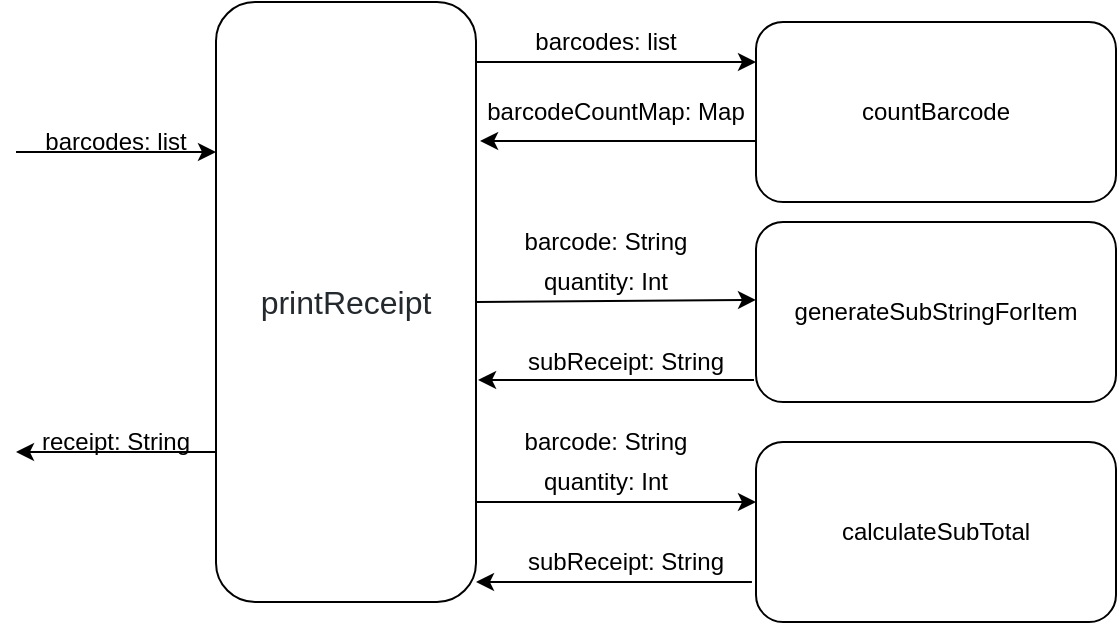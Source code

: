 <mxfile version="13.10.2" type="device"><diagram id="h2JaHWNIPAzsEQJSWFAR" name="Page-1"><mxGraphModel dx="1662" dy="762" grid="1" gridSize="10" guides="1" tooltips="1" connect="1" arrows="1" fold="1" page="1" pageScale="1" pageWidth="827" pageHeight="1169" math="0" shadow="0"><root><mxCell id="0"/><mxCell id="1" parent="0"/><mxCell id="UEtK8n2IsDgR-miLbpR4-1" value="&lt;span style=&quot;color: rgb(36 , 41 , 46) ; font-size: 16px ; font-style: normal ; font-weight: 400 ; letter-spacing: normal ; text-indent: 0px ; text-transform: none ; word-spacing: 0px ; background-color: rgb(255 , 255 , 255) ; display: inline ; float: none&quot;&gt;printReceipt&lt;/span&gt;" style="rounded=1;whiteSpace=wrap;html=1;" parent="1" vertex="1"><mxGeometry x="130" y="210" width="130" height="300" as="geometry"/></mxCell><mxCell id="UEtK8n2IsDgR-miLbpR4-2" value="" style="endArrow=classic;html=1;entryX=0;entryY=0.25;entryDx=0;entryDy=0;" parent="1" target="UEtK8n2IsDgR-miLbpR4-1" edge="1"><mxGeometry width="50" height="50" relative="1" as="geometry"><mxPoint x="30" y="285" as="sourcePoint"/><mxPoint x="50" y="390" as="targetPoint"/></mxGeometry></mxCell><mxCell id="UEtK8n2IsDgR-miLbpR4-3" value="" style="endArrow=classic;html=1;exitX=0;exitY=0.75;exitDx=0;exitDy=0;" parent="1" source="UEtK8n2IsDgR-miLbpR4-1" edge="1"><mxGeometry width="50" height="50" relative="1" as="geometry"><mxPoint y="520" as="sourcePoint"/><mxPoint x="30" y="435" as="targetPoint"/></mxGeometry></mxCell><mxCell id="UEtK8n2IsDgR-miLbpR4-4" value="barcodes: list" style="text;html=1;strokeColor=none;fillColor=none;align=center;verticalAlign=middle;whiteSpace=wrap;rounded=0;" parent="1" vertex="1"><mxGeometry x="40" y="270" width="80" height="20" as="geometry"/></mxCell><mxCell id="UEtK8n2IsDgR-miLbpR4-5" value="receipt: String" style="text;html=1;strokeColor=none;fillColor=none;align=center;verticalAlign=middle;whiteSpace=wrap;rounded=0;" parent="1" vertex="1"><mxGeometry x="40" y="420" width="80" height="20" as="geometry"/></mxCell><mxCell id="UEtK8n2IsDgR-miLbpR4-6" value="" style="endArrow=classic;html=1;exitX=1;exitY=0.5;exitDx=0;exitDy=0;entryX=0;entryY=0.433;entryDx=0;entryDy=0;entryPerimeter=0;" parent="1" source="UEtK8n2IsDgR-miLbpR4-1" edge="1" target="UEtK8n2IsDgR-miLbpR4-8"><mxGeometry width="50" height="50" relative="1" as="geometry"><mxPoint x="290" y="362" as="sourcePoint"/><mxPoint x="380" y="370" as="targetPoint"/></mxGeometry></mxCell><mxCell id="UEtK8n2IsDgR-miLbpR4-8" value="generateSubStringForItem" style="rounded=1;whiteSpace=wrap;html=1;" parent="1" vertex="1"><mxGeometry x="400" y="320" width="180" height="90" as="geometry"/></mxCell><mxCell id="UEtK8n2IsDgR-miLbpR4-9" value="" style="endArrow=classic;html=1;entryX=1.008;entryY=0.63;entryDx=0;entryDy=0;entryPerimeter=0;" parent="1" target="UEtK8n2IsDgR-miLbpR4-1" edge="1"><mxGeometry width="50" height="50" relative="1" as="geometry"><mxPoint x="399" y="399" as="sourcePoint"/><mxPoint x="290" y="285" as="targetPoint"/></mxGeometry></mxCell><mxCell id="UEtK8n2IsDgR-miLbpR4-13" value="barcode: String" style="text;html=1;strokeColor=none;fillColor=none;align=center;verticalAlign=middle;whiteSpace=wrap;rounded=0;" parent="1" vertex="1"><mxGeometry x="280" y="320" width="90" height="20" as="geometry"/></mxCell><mxCell id="UEtK8n2IsDgR-miLbpR4-17" value="subReceipt: String" style="text;html=1;strokeColor=none;fillColor=none;align=center;verticalAlign=middle;whiteSpace=wrap;rounded=0;" parent="1" vertex="1"><mxGeometry x="280" y="380" width="110" height="20" as="geometry"/></mxCell><mxCell id="UEtK8n2IsDgR-miLbpR4-20" value="quantity: Int" style="text;html=1;strokeColor=none;fillColor=none;align=center;verticalAlign=middle;whiteSpace=wrap;rounded=0;" parent="1" vertex="1"><mxGeometry x="280" y="340" width="90" height="20" as="geometry"/></mxCell><mxCell id="nhZBPtxgBdBUKEE87Sqn-3" value="calculateSubTotal" style="rounded=1;whiteSpace=wrap;html=1;" vertex="1" parent="1"><mxGeometry x="400" y="430" width="180" height="90" as="geometry"/></mxCell><mxCell id="nhZBPtxgBdBUKEE87Sqn-4" value="barcode: String" style="text;html=1;strokeColor=none;fillColor=none;align=center;verticalAlign=middle;whiteSpace=wrap;rounded=0;" vertex="1" parent="1"><mxGeometry x="280" y="420" width="90" height="20" as="geometry"/></mxCell><mxCell id="nhZBPtxgBdBUKEE87Sqn-5" value="subReceipt: String" style="text;html=1;strokeColor=none;fillColor=none;align=center;verticalAlign=middle;whiteSpace=wrap;rounded=0;" vertex="1" parent="1"><mxGeometry x="280" y="480" width="110" height="20" as="geometry"/></mxCell><mxCell id="nhZBPtxgBdBUKEE87Sqn-6" value="quantity: Int" style="text;html=1;strokeColor=none;fillColor=none;align=center;verticalAlign=middle;whiteSpace=wrap;rounded=0;" vertex="1" parent="1"><mxGeometry x="280" y="440" width="90" height="20" as="geometry"/></mxCell><mxCell id="nhZBPtxgBdBUKEE87Sqn-8" value="" style="endArrow=classic;html=1;exitX=1;exitY=0.523;exitDx=0;exitDy=0;exitPerimeter=0;entryX=0;entryY=0.41;entryDx=0;entryDy=0;entryPerimeter=0;" edge="1" parent="1"><mxGeometry width="50" height="50" relative="1" as="geometry"><mxPoint x="260" y="460.0" as="sourcePoint"/><mxPoint x="400" y="460.0" as="targetPoint"/></mxGeometry></mxCell><mxCell id="nhZBPtxgBdBUKEE87Sqn-9" value="" style="endArrow=classic;html=1;entryX=1.008;entryY=0.63;entryDx=0;entryDy=0;entryPerimeter=0;" edge="1" parent="1"><mxGeometry width="50" height="50" relative="1" as="geometry"><mxPoint x="397.96" y="500" as="sourcePoint"/><mxPoint x="260.0" y="500" as="targetPoint"/></mxGeometry></mxCell><mxCell id="nhZBPtxgBdBUKEE87Sqn-10" value="countBarcode" style="rounded=1;whiteSpace=wrap;html=1;" vertex="1" parent="1"><mxGeometry x="400" y="220" width="180" height="90" as="geometry"/></mxCell><mxCell id="nhZBPtxgBdBUKEE87Sqn-11" value="" style="endArrow=classic;html=1;exitX=1;exitY=0.523;exitDx=0;exitDy=0;exitPerimeter=0;entryX=0;entryY=0.41;entryDx=0;entryDy=0;entryPerimeter=0;" edge="1" parent="1"><mxGeometry width="50" height="50" relative="1" as="geometry"><mxPoint x="260" y="240.0" as="sourcePoint"/><mxPoint x="400" y="240.0" as="targetPoint"/></mxGeometry></mxCell><mxCell id="nhZBPtxgBdBUKEE87Sqn-12" value="" style="endArrow=classic;html=1;entryX=1.008;entryY=0.63;entryDx=0;entryDy=0;entryPerimeter=0;" edge="1" parent="1"><mxGeometry width="50" height="50" relative="1" as="geometry"><mxPoint x="400.0" y="279.5" as="sourcePoint"/><mxPoint x="262.04" y="279.5" as="targetPoint"/></mxGeometry></mxCell><mxCell id="nhZBPtxgBdBUKEE87Sqn-13" value="barcodes: list" style="text;html=1;strokeColor=none;fillColor=none;align=center;verticalAlign=middle;whiteSpace=wrap;rounded=0;" vertex="1" parent="1"><mxGeometry x="285" y="220" width="80" height="20" as="geometry"/></mxCell><mxCell id="nhZBPtxgBdBUKEE87Sqn-14" value="barcodeCountMap: Map" style="text;html=1;strokeColor=none;fillColor=none;align=center;verticalAlign=middle;whiteSpace=wrap;rounded=0;" vertex="1" parent="1"><mxGeometry x="260" y="255" width="140" height="20" as="geometry"/></mxCell></root></mxGraphModel></diagram></mxfile>